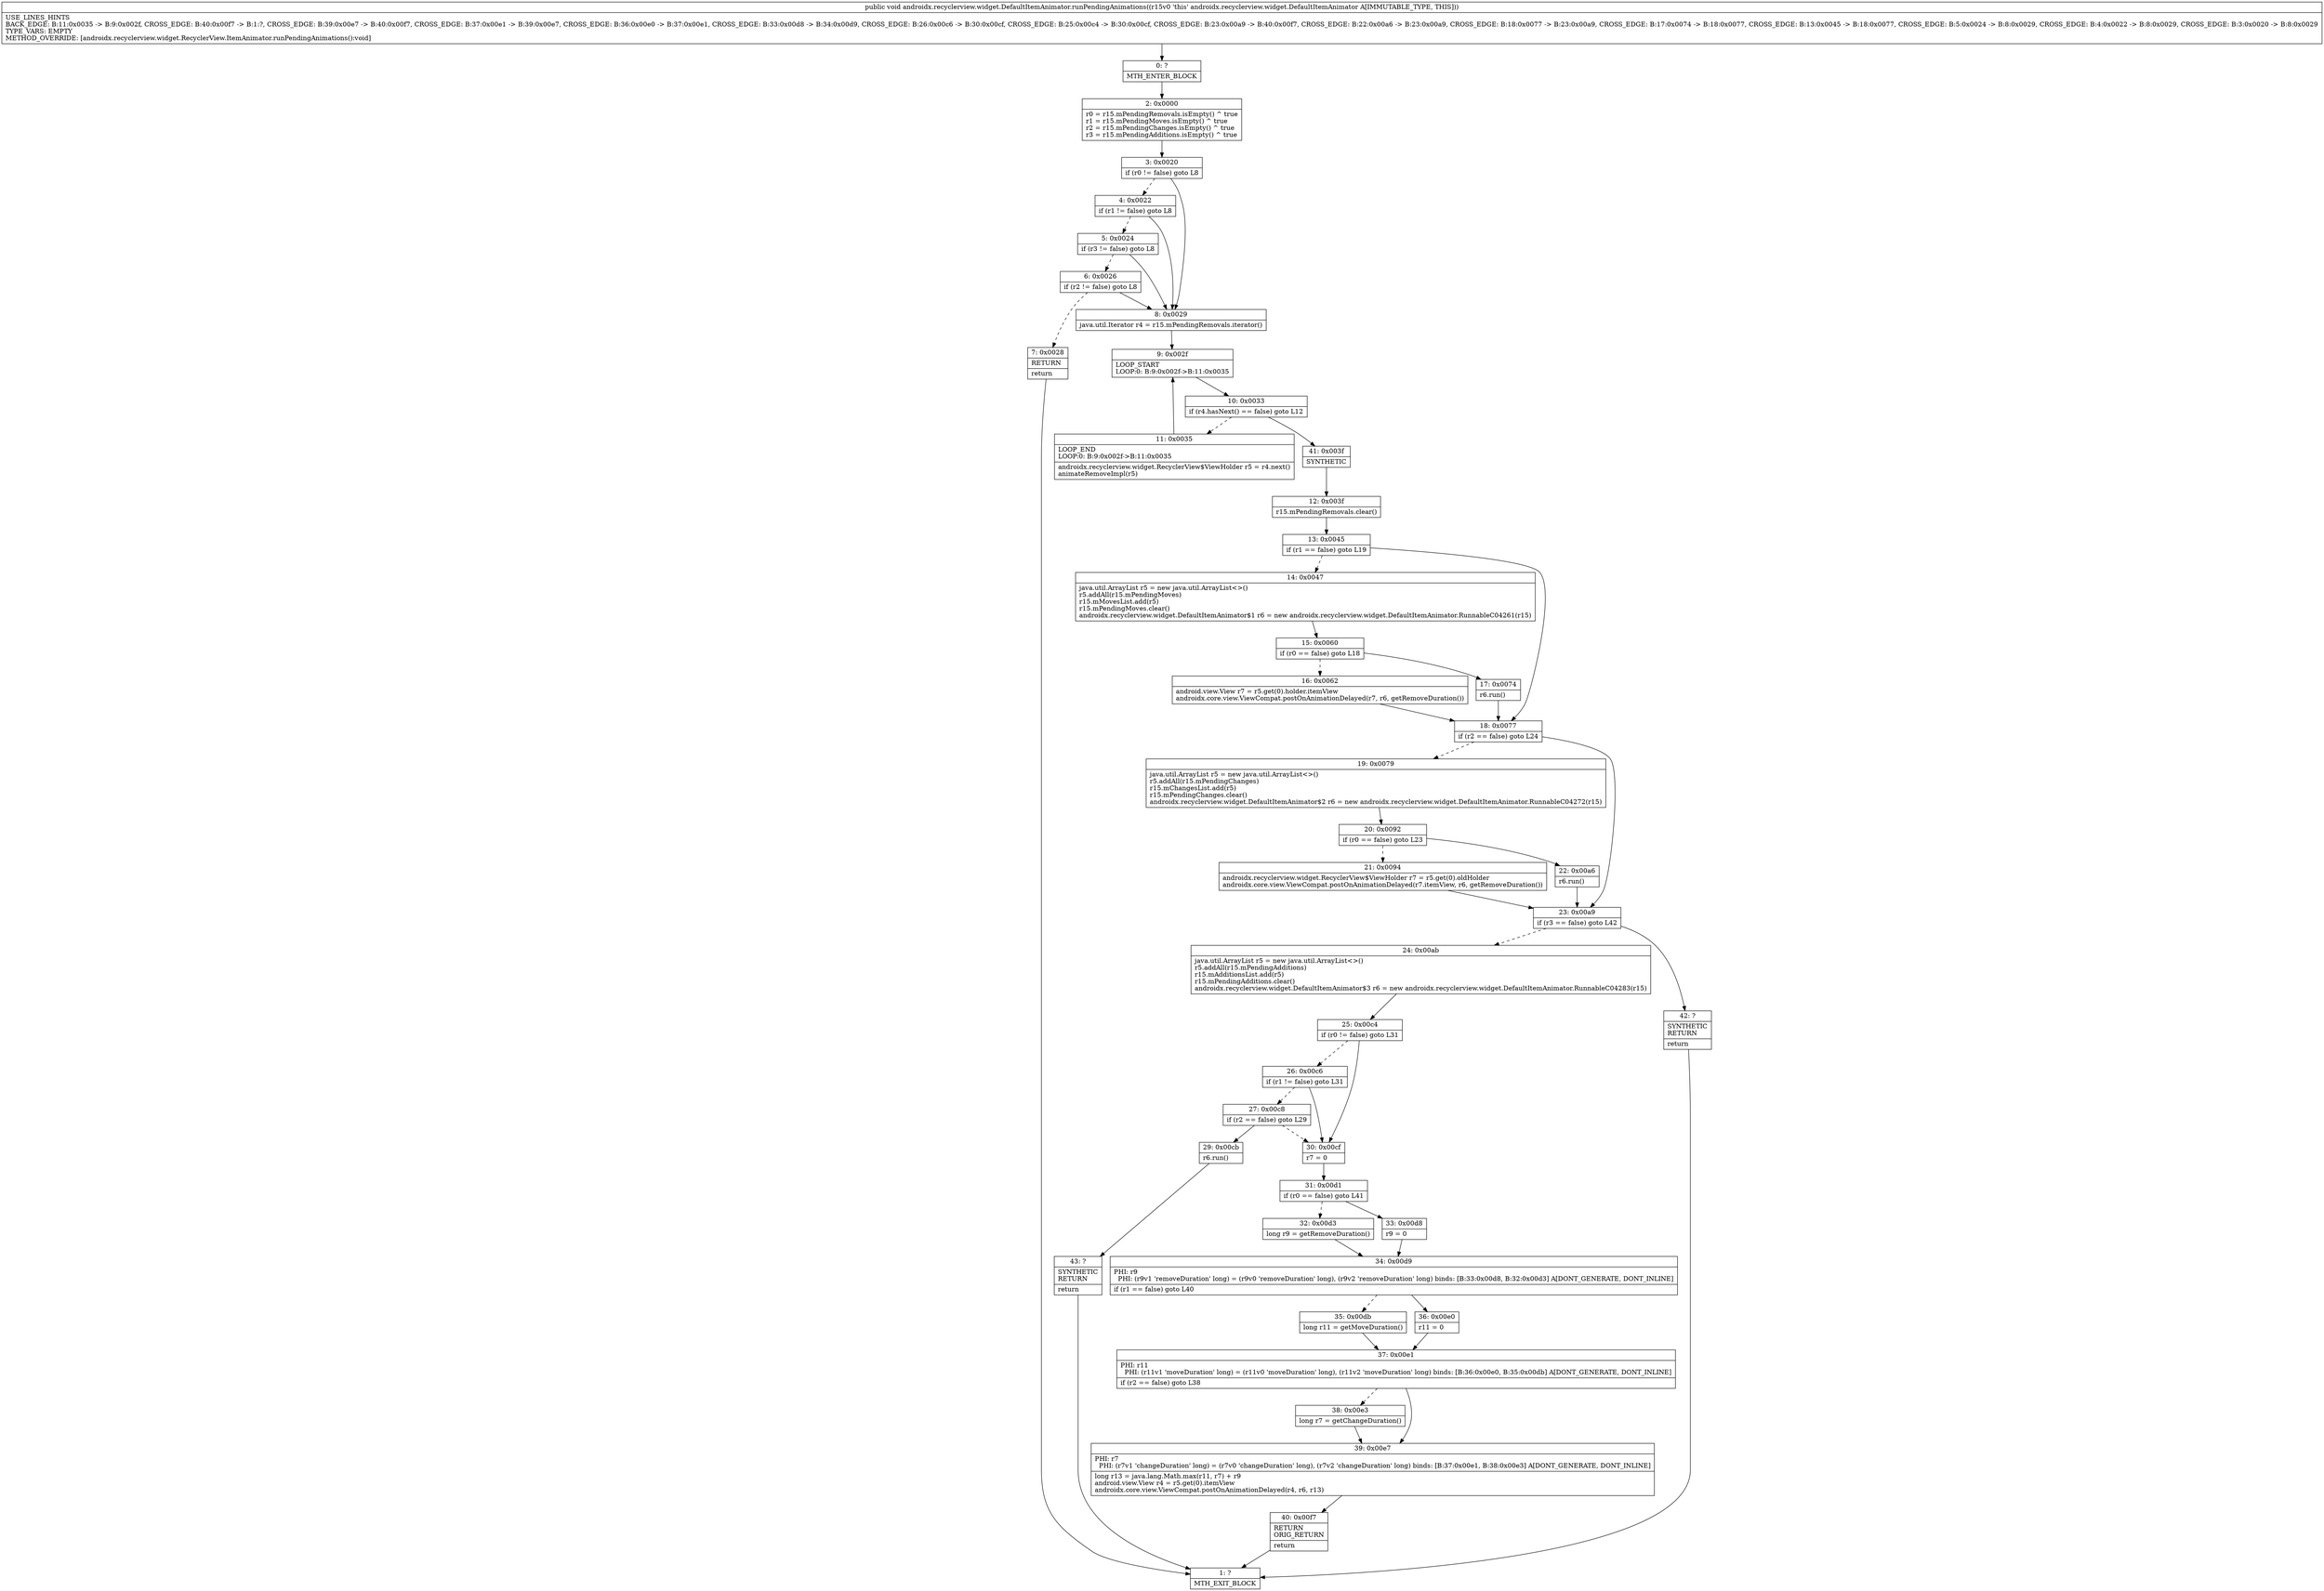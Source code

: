 digraph "CFG forandroidx.recyclerview.widget.DefaultItemAnimator.runPendingAnimations()V" {
Node_0 [shape=record,label="{0\:\ ?|MTH_ENTER_BLOCK\l}"];
Node_2 [shape=record,label="{2\:\ 0x0000|r0 = r15.mPendingRemovals.isEmpty() ^ true\lr1 = r15.mPendingMoves.isEmpty() ^ true\lr2 = r15.mPendingChanges.isEmpty() ^ true\lr3 = r15.mPendingAdditions.isEmpty() ^ true\l}"];
Node_3 [shape=record,label="{3\:\ 0x0020|if (r0 != false) goto L8\l}"];
Node_4 [shape=record,label="{4\:\ 0x0022|if (r1 != false) goto L8\l}"];
Node_5 [shape=record,label="{5\:\ 0x0024|if (r3 != false) goto L8\l}"];
Node_6 [shape=record,label="{6\:\ 0x0026|if (r2 != false) goto L8\l}"];
Node_7 [shape=record,label="{7\:\ 0x0028|RETURN\l|return\l}"];
Node_1 [shape=record,label="{1\:\ ?|MTH_EXIT_BLOCK\l}"];
Node_8 [shape=record,label="{8\:\ 0x0029|java.util.Iterator r4 = r15.mPendingRemovals.iterator()\l}"];
Node_9 [shape=record,label="{9\:\ 0x002f|LOOP_START\lLOOP:0: B:9:0x002f\-\>B:11:0x0035\l}"];
Node_10 [shape=record,label="{10\:\ 0x0033|if (r4.hasNext() == false) goto L12\l}"];
Node_11 [shape=record,label="{11\:\ 0x0035|LOOP_END\lLOOP:0: B:9:0x002f\-\>B:11:0x0035\l|androidx.recyclerview.widget.RecyclerView$ViewHolder r5 = r4.next()\lanimateRemoveImpl(r5)\l}"];
Node_41 [shape=record,label="{41\:\ 0x003f|SYNTHETIC\l}"];
Node_12 [shape=record,label="{12\:\ 0x003f|r15.mPendingRemovals.clear()\l}"];
Node_13 [shape=record,label="{13\:\ 0x0045|if (r1 == false) goto L19\l}"];
Node_14 [shape=record,label="{14\:\ 0x0047|java.util.ArrayList r5 = new java.util.ArrayList\<\>()\lr5.addAll(r15.mPendingMoves)\lr15.mMovesList.add(r5)\lr15.mPendingMoves.clear()\landroidx.recyclerview.widget.DefaultItemAnimator$1 r6 = new androidx.recyclerview.widget.DefaultItemAnimator.RunnableC04261(r15)\l}"];
Node_15 [shape=record,label="{15\:\ 0x0060|if (r0 == false) goto L18\l}"];
Node_16 [shape=record,label="{16\:\ 0x0062|android.view.View r7 = r5.get(0).holder.itemView\landroidx.core.view.ViewCompat.postOnAnimationDelayed(r7, r6, getRemoveDuration())\l}"];
Node_17 [shape=record,label="{17\:\ 0x0074|r6.run()\l}"];
Node_18 [shape=record,label="{18\:\ 0x0077|if (r2 == false) goto L24\l}"];
Node_19 [shape=record,label="{19\:\ 0x0079|java.util.ArrayList r5 = new java.util.ArrayList\<\>()\lr5.addAll(r15.mPendingChanges)\lr15.mChangesList.add(r5)\lr15.mPendingChanges.clear()\landroidx.recyclerview.widget.DefaultItemAnimator$2 r6 = new androidx.recyclerview.widget.DefaultItemAnimator.RunnableC04272(r15)\l}"];
Node_20 [shape=record,label="{20\:\ 0x0092|if (r0 == false) goto L23\l}"];
Node_21 [shape=record,label="{21\:\ 0x0094|androidx.recyclerview.widget.RecyclerView$ViewHolder r7 = r5.get(0).oldHolder\landroidx.core.view.ViewCompat.postOnAnimationDelayed(r7.itemView, r6, getRemoveDuration())\l}"];
Node_22 [shape=record,label="{22\:\ 0x00a6|r6.run()\l}"];
Node_23 [shape=record,label="{23\:\ 0x00a9|if (r3 == false) goto L42\l}"];
Node_24 [shape=record,label="{24\:\ 0x00ab|java.util.ArrayList r5 = new java.util.ArrayList\<\>()\lr5.addAll(r15.mPendingAdditions)\lr15.mAdditionsList.add(r5)\lr15.mPendingAdditions.clear()\landroidx.recyclerview.widget.DefaultItemAnimator$3 r6 = new androidx.recyclerview.widget.DefaultItemAnimator.RunnableC04283(r15)\l}"];
Node_25 [shape=record,label="{25\:\ 0x00c4|if (r0 != false) goto L31\l}"];
Node_26 [shape=record,label="{26\:\ 0x00c6|if (r1 != false) goto L31\l}"];
Node_27 [shape=record,label="{27\:\ 0x00c8|if (r2 == false) goto L29\l}"];
Node_29 [shape=record,label="{29\:\ 0x00cb|r6.run()\l}"];
Node_43 [shape=record,label="{43\:\ ?|SYNTHETIC\lRETURN\l|return\l}"];
Node_30 [shape=record,label="{30\:\ 0x00cf|r7 = 0\l}"];
Node_31 [shape=record,label="{31\:\ 0x00d1|if (r0 == false) goto L41\l}"];
Node_32 [shape=record,label="{32\:\ 0x00d3|long r9 = getRemoveDuration()\l}"];
Node_34 [shape=record,label="{34\:\ 0x00d9|PHI: r9 \l  PHI: (r9v1 'removeDuration' long) = (r9v0 'removeDuration' long), (r9v2 'removeDuration' long) binds: [B:33:0x00d8, B:32:0x00d3] A[DONT_GENERATE, DONT_INLINE]\l|if (r1 == false) goto L40\l}"];
Node_35 [shape=record,label="{35\:\ 0x00db|long r11 = getMoveDuration()\l}"];
Node_37 [shape=record,label="{37\:\ 0x00e1|PHI: r11 \l  PHI: (r11v1 'moveDuration' long) = (r11v0 'moveDuration' long), (r11v2 'moveDuration' long) binds: [B:36:0x00e0, B:35:0x00db] A[DONT_GENERATE, DONT_INLINE]\l|if (r2 == false) goto L38\l}"];
Node_38 [shape=record,label="{38\:\ 0x00e3|long r7 = getChangeDuration()\l}"];
Node_39 [shape=record,label="{39\:\ 0x00e7|PHI: r7 \l  PHI: (r7v1 'changeDuration' long) = (r7v0 'changeDuration' long), (r7v2 'changeDuration' long) binds: [B:37:0x00e1, B:38:0x00e3] A[DONT_GENERATE, DONT_INLINE]\l|long r13 = java.lang.Math.max(r11, r7) + r9\landroid.view.View r4 = r5.get(0).itemView\landroidx.core.view.ViewCompat.postOnAnimationDelayed(r4, r6, r13)\l}"];
Node_40 [shape=record,label="{40\:\ 0x00f7|RETURN\lORIG_RETURN\l|return\l}"];
Node_36 [shape=record,label="{36\:\ 0x00e0|r11 = 0\l}"];
Node_33 [shape=record,label="{33\:\ 0x00d8|r9 = 0\l}"];
Node_42 [shape=record,label="{42\:\ ?|SYNTHETIC\lRETURN\l|return\l}"];
MethodNode[shape=record,label="{public void androidx.recyclerview.widget.DefaultItemAnimator.runPendingAnimations((r15v0 'this' androidx.recyclerview.widget.DefaultItemAnimator A[IMMUTABLE_TYPE, THIS]))  | USE_LINES_HINTS\lBACK_EDGE: B:11:0x0035 \-\> B:9:0x002f, CROSS_EDGE: B:40:0x00f7 \-\> B:1:?, CROSS_EDGE: B:39:0x00e7 \-\> B:40:0x00f7, CROSS_EDGE: B:37:0x00e1 \-\> B:39:0x00e7, CROSS_EDGE: B:36:0x00e0 \-\> B:37:0x00e1, CROSS_EDGE: B:33:0x00d8 \-\> B:34:0x00d9, CROSS_EDGE: B:26:0x00c6 \-\> B:30:0x00cf, CROSS_EDGE: B:25:0x00c4 \-\> B:30:0x00cf, CROSS_EDGE: B:23:0x00a9 \-\> B:40:0x00f7, CROSS_EDGE: B:22:0x00a6 \-\> B:23:0x00a9, CROSS_EDGE: B:18:0x0077 \-\> B:23:0x00a9, CROSS_EDGE: B:17:0x0074 \-\> B:18:0x0077, CROSS_EDGE: B:13:0x0045 \-\> B:18:0x0077, CROSS_EDGE: B:5:0x0024 \-\> B:8:0x0029, CROSS_EDGE: B:4:0x0022 \-\> B:8:0x0029, CROSS_EDGE: B:3:0x0020 \-\> B:8:0x0029\lTYPE_VARS: EMPTY\lMETHOD_OVERRIDE: [androidx.recyclerview.widget.RecyclerView.ItemAnimator.runPendingAnimations():void]\l}"];
MethodNode -> Node_0;Node_0 -> Node_2;
Node_2 -> Node_3;
Node_3 -> Node_4[style=dashed];
Node_3 -> Node_8;
Node_4 -> Node_5[style=dashed];
Node_4 -> Node_8;
Node_5 -> Node_6[style=dashed];
Node_5 -> Node_8;
Node_6 -> Node_7[style=dashed];
Node_6 -> Node_8;
Node_7 -> Node_1;
Node_8 -> Node_9;
Node_9 -> Node_10;
Node_10 -> Node_11[style=dashed];
Node_10 -> Node_41;
Node_11 -> Node_9;
Node_41 -> Node_12;
Node_12 -> Node_13;
Node_13 -> Node_14[style=dashed];
Node_13 -> Node_18;
Node_14 -> Node_15;
Node_15 -> Node_16[style=dashed];
Node_15 -> Node_17;
Node_16 -> Node_18;
Node_17 -> Node_18;
Node_18 -> Node_19[style=dashed];
Node_18 -> Node_23;
Node_19 -> Node_20;
Node_20 -> Node_21[style=dashed];
Node_20 -> Node_22;
Node_21 -> Node_23;
Node_22 -> Node_23;
Node_23 -> Node_24[style=dashed];
Node_23 -> Node_42;
Node_24 -> Node_25;
Node_25 -> Node_26[style=dashed];
Node_25 -> Node_30;
Node_26 -> Node_27[style=dashed];
Node_26 -> Node_30;
Node_27 -> Node_29;
Node_27 -> Node_30[style=dashed];
Node_29 -> Node_43;
Node_43 -> Node_1;
Node_30 -> Node_31;
Node_31 -> Node_32[style=dashed];
Node_31 -> Node_33;
Node_32 -> Node_34;
Node_34 -> Node_35[style=dashed];
Node_34 -> Node_36;
Node_35 -> Node_37;
Node_37 -> Node_38[style=dashed];
Node_37 -> Node_39;
Node_38 -> Node_39;
Node_39 -> Node_40;
Node_40 -> Node_1;
Node_36 -> Node_37;
Node_33 -> Node_34;
Node_42 -> Node_1;
}

